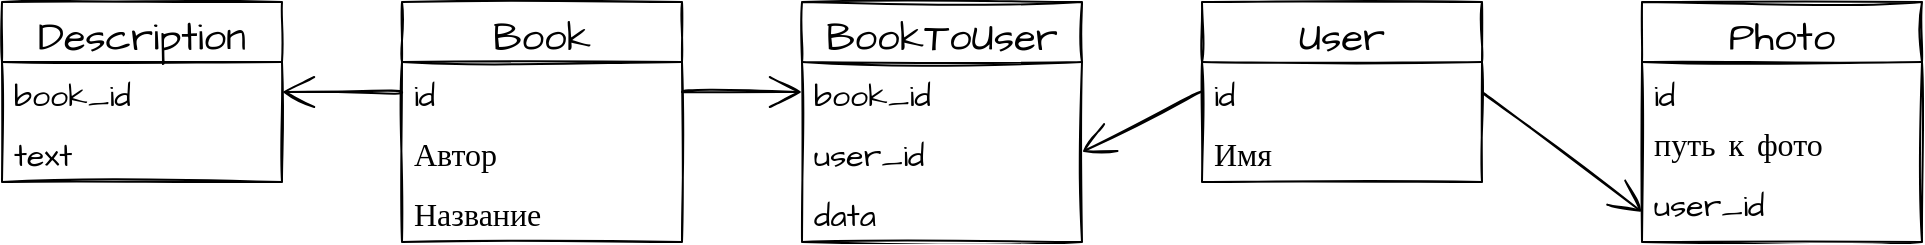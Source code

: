 <mxfile version="15.8.2" type="github">
  <diagram id="fMgb3sTO40ql7eYAFg2h" name="Page-1">
    <mxGraphModel dx="2159" dy="621" grid="1" gridSize="10" guides="1" tooltips="1" connect="1" arrows="1" fold="1" page="1" pageScale="1" pageWidth="827" pageHeight="1169" background="#ffffff" math="0" shadow="0">
      <root>
        <mxCell id="0" />
        <mxCell id="1" parent="0" />
        <mxCell id="kZ642-TsSnFRWq3B40WX-31" value="Book" style="swimlane;fontStyle=0;childLayout=stackLayout;horizontal=1;startSize=30;horizontalStack=0;resizeParent=1;resizeParentMax=0;resizeLast=0;collapsible=1;marginBottom=0;sketch=1;hachureGap=4;fontFamily=Architects Daughter;fontSource=https%3A%2F%2Ffonts.googleapis.com%2Fcss%3Ffamily%3DArchitects%2BDaughter;fontSize=20;" vertex="1" parent="1">
          <mxGeometry x="180" y="40" width="140" height="120" as="geometry" />
        </mxCell>
        <mxCell id="kZ642-TsSnFRWq3B40WX-32" value="id" style="text;strokeColor=none;fillColor=none;align=left;verticalAlign=middle;spacingLeft=4;spacingRight=4;overflow=hidden;points=[[0,0.5],[1,0.5]];portConstraint=eastwest;rotatable=0;fontSize=16;sketch=1;hachureGap=4;fontFamily=Architects Daughter;fontSource=https%3A%2F%2Ffonts.googleapis.com%2Fcss%3Ffamily%3DArchitects%2BDaughter;" vertex="1" parent="kZ642-TsSnFRWq3B40WX-31">
          <mxGeometry y="30" width="140" height="30" as="geometry" />
        </mxCell>
        <mxCell id="kZ642-TsSnFRWq3B40WX-33" value="Автор" style="text;strokeColor=none;fillColor=none;align=left;verticalAlign=middle;spacingLeft=4;spacingRight=4;overflow=hidden;points=[[0,0.5],[1,0.5]];portConstraint=eastwest;rotatable=0;fontSize=16;sketch=1;hachureGap=4;fontFamily=Architects Daughter;fontSource=https%3A%2F%2Ffonts.googleapis.com%2Fcss%3Ffamily%3DArchitects%2BDaughter;" vertex="1" parent="kZ642-TsSnFRWq3B40WX-31">
          <mxGeometry y="60" width="140" height="30" as="geometry" />
        </mxCell>
        <mxCell id="kZ642-TsSnFRWq3B40WX-34" value="Название" style="text;strokeColor=none;fillColor=none;align=left;verticalAlign=middle;spacingLeft=4;spacingRight=4;overflow=hidden;points=[[0,0.5],[1,0.5]];portConstraint=eastwest;rotatable=0;fontSize=16;sketch=1;hachureGap=4;fontFamily=Architects Daughter;fontSource=https%3A%2F%2Ffonts.googleapis.com%2Fcss%3Ffamily%3DArchitects%2BDaughter;" vertex="1" parent="kZ642-TsSnFRWq3B40WX-31">
          <mxGeometry y="90" width="140" height="30" as="geometry" />
        </mxCell>
        <mxCell id="kZ642-TsSnFRWq3B40WX-35" value="User" style="swimlane;fontStyle=0;childLayout=stackLayout;horizontal=1;startSize=30;horizontalStack=0;resizeParent=1;resizeParentMax=0;resizeLast=0;collapsible=1;marginBottom=0;sketch=1;hachureGap=4;fontFamily=Architects Daughter;fontSource=https%3A%2F%2Ffonts.googleapis.com%2Fcss%3Ffamily%3DArchitects%2BDaughter;fontSize=20;" vertex="1" parent="1">
          <mxGeometry x="580" y="40" width="140" height="90" as="geometry" />
        </mxCell>
        <mxCell id="kZ642-TsSnFRWq3B40WX-36" value="id" style="text;strokeColor=none;fillColor=none;align=left;verticalAlign=middle;spacingLeft=4;spacingRight=4;overflow=hidden;points=[[0,0.5],[1,0.5]];portConstraint=eastwest;rotatable=0;fontSize=16;sketch=1;hachureGap=4;fontFamily=Architects Daughter;fontSource=https%3A%2F%2Ffonts.googleapis.com%2Fcss%3Ffamily%3DArchitects%2BDaughter;" vertex="1" parent="kZ642-TsSnFRWq3B40WX-35">
          <mxGeometry y="30" width="140" height="30" as="geometry" />
        </mxCell>
        <mxCell id="kZ642-TsSnFRWq3B40WX-37" value="Имя" style="text;strokeColor=none;fillColor=none;align=left;verticalAlign=middle;spacingLeft=4;spacingRight=4;overflow=hidden;points=[[0,0.5],[1,0.5]];portConstraint=eastwest;rotatable=0;fontSize=16;sketch=1;hachureGap=4;fontFamily=Architects Daughter;fontSource=https%3A%2F%2Ffonts.googleapis.com%2Fcss%3Ffamily%3DArchitects%2BDaughter;" vertex="1" parent="kZ642-TsSnFRWq3B40WX-35">
          <mxGeometry y="60" width="140" height="30" as="geometry" />
        </mxCell>
        <mxCell id="kZ642-TsSnFRWq3B40WX-39" value="BookToUser" style="swimlane;fontStyle=0;childLayout=stackLayout;horizontal=1;startSize=30;horizontalStack=0;resizeParent=1;resizeParentMax=0;resizeLast=0;collapsible=1;marginBottom=0;sketch=1;hachureGap=4;fontFamily=Architects Daughter;fontSource=https%3A%2F%2Ffonts.googleapis.com%2Fcss%3Ffamily%3DArchitects%2BDaughter;fontSize=20;" vertex="1" parent="1">
          <mxGeometry x="380" y="40" width="140" height="120" as="geometry" />
        </mxCell>
        <mxCell id="kZ642-TsSnFRWq3B40WX-40" value="book_id" style="text;strokeColor=none;fillColor=none;align=left;verticalAlign=middle;spacingLeft=4;spacingRight=4;overflow=hidden;points=[[0,0.5],[1,0.5]];portConstraint=eastwest;rotatable=0;fontSize=16;sketch=1;hachureGap=4;fontFamily=Architects Daughter;fontSource=https%3A%2F%2Ffonts.googleapis.com%2Fcss%3Ffamily%3DArchitects%2BDaughter;" vertex="1" parent="kZ642-TsSnFRWq3B40WX-39">
          <mxGeometry y="30" width="140" height="30" as="geometry" />
        </mxCell>
        <mxCell id="kZ642-TsSnFRWq3B40WX-41" value="user_id" style="text;strokeColor=none;fillColor=none;align=left;verticalAlign=middle;spacingLeft=4;spacingRight=4;overflow=hidden;points=[[0,0.5],[1,0.5]];portConstraint=eastwest;rotatable=0;fontSize=16;sketch=1;hachureGap=4;fontFamily=Architects Daughter;fontSource=https%3A%2F%2Ffonts.googleapis.com%2Fcss%3Ffamily%3DArchitects%2BDaughter;" vertex="1" parent="kZ642-TsSnFRWq3B40WX-39">
          <mxGeometry y="60" width="140" height="30" as="geometry" />
        </mxCell>
        <mxCell id="kZ642-TsSnFRWq3B40WX-42" value="data" style="text;strokeColor=none;fillColor=none;align=left;verticalAlign=middle;spacingLeft=4;spacingRight=4;overflow=hidden;points=[[0,0.5],[1,0.5]];portConstraint=eastwest;rotatable=0;fontSize=16;sketch=1;hachureGap=4;fontFamily=Architects Daughter;fontSource=https%3A%2F%2Ffonts.googleapis.com%2Fcss%3Ffamily%3DArchitects%2BDaughter;" vertex="1" parent="kZ642-TsSnFRWq3B40WX-39">
          <mxGeometry y="90" width="140" height="30" as="geometry" />
        </mxCell>
        <mxCell id="kZ642-TsSnFRWq3B40WX-45" style="edgeStyle=none;curved=1;rounded=0;sketch=1;hachureGap=4;orthogonalLoop=1;jettySize=auto;html=1;exitX=1;exitY=0.5;exitDx=0;exitDy=0;entryX=0;entryY=0.5;entryDx=0;entryDy=0;fontFamily=Architects Daughter;fontSource=https%3A%2F%2Ffonts.googleapis.com%2Fcss%3Ffamily%3DArchitects%2BDaughter;fontSize=16;endArrow=open;startSize=14;endSize=14;sourcePerimeterSpacing=8;targetPerimeterSpacing=8;" edge="1" parent="1" source="kZ642-TsSnFRWq3B40WX-32" target="kZ642-TsSnFRWq3B40WX-40">
          <mxGeometry relative="1" as="geometry" />
        </mxCell>
        <mxCell id="kZ642-TsSnFRWq3B40WX-46" style="edgeStyle=none;curved=1;rounded=0;sketch=1;hachureGap=4;orthogonalLoop=1;jettySize=auto;html=1;exitX=0;exitY=0.5;exitDx=0;exitDy=0;entryX=1;entryY=0.5;entryDx=0;entryDy=0;fontFamily=Architects Daughter;fontSource=https%3A%2F%2Ffonts.googleapis.com%2Fcss%3Ffamily%3DArchitects%2BDaughter;fontSize=16;endArrow=open;startSize=14;endSize=14;sourcePerimeterSpacing=8;targetPerimeterSpacing=8;" edge="1" parent="1" source="kZ642-TsSnFRWq3B40WX-36" target="kZ642-TsSnFRWq3B40WX-41">
          <mxGeometry relative="1" as="geometry">
            <Array as="points" />
          </mxGeometry>
        </mxCell>
        <mxCell id="kZ642-TsSnFRWq3B40WX-47" value="Photo" style="swimlane;fontStyle=0;childLayout=stackLayout;horizontal=1;startSize=30;horizontalStack=0;resizeParent=1;resizeParentMax=0;resizeLast=0;collapsible=1;marginBottom=0;sketch=1;hachureGap=4;fontFamily=Architects Daughter;fontSource=https%3A%2F%2Ffonts.googleapis.com%2Fcss%3Ffamily%3DArchitects%2BDaughter;fontSize=20;" vertex="1" parent="1">
          <mxGeometry x="800" y="40" width="140" height="120" as="geometry" />
        </mxCell>
        <mxCell id="kZ642-TsSnFRWq3B40WX-48" value="id" style="text;strokeColor=none;fillColor=none;align=left;verticalAlign=middle;spacingLeft=4;spacingRight=4;overflow=hidden;points=[[0,0.5],[1,0.5]];portConstraint=eastwest;rotatable=0;fontSize=16;sketch=1;hachureGap=4;fontFamily=Architects Daughter;fontSource=https%3A%2F%2Ffonts.googleapis.com%2Fcss%3Ffamily%3DArchitects%2BDaughter;" vertex="1" parent="kZ642-TsSnFRWq3B40WX-47">
          <mxGeometry y="30" width="140" height="30" as="geometry" />
        </mxCell>
        <mxCell id="kZ642-TsSnFRWq3B40WX-49" value="путь к фото&#xa;" style="text;strokeColor=none;fillColor=none;align=left;verticalAlign=middle;spacingLeft=4;spacingRight=4;overflow=hidden;points=[[0,0.5],[1,0.5]];portConstraint=eastwest;rotatable=0;fontSize=16;sketch=1;hachureGap=4;fontFamily=Architects Daughter;fontSource=https%3A%2F%2Ffonts.googleapis.com%2Fcss%3Ffamily%3DArchitects%2BDaughter;" vertex="1" parent="kZ642-TsSnFRWq3B40WX-47">
          <mxGeometry y="60" width="140" height="30" as="geometry" />
        </mxCell>
        <mxCell id="kZ642-TsSnFRWq3B40WX-50" value="user_id&#xa;" style="text;strokeColor=none;fillColor=none;align=left;verticalAlign=middle;spacingLeft=4;spacingRight=4;overflow=hidden;points=[[0,0.5],[1,0.5]];portConstraint=eastwest;rotatable=0;fontSize=16;sketch=1;hachureGap=4;fontFamily=Architects Daughter;fontSource=https%3A%2F%2Ffonts.googleapis.com%2Fcss%3Ffamily%3DArchitects%2BDaughter;" vertex="1" parent="kZ642-TsSnFRWq3B40WX-47">
          <mxGeometry y="90" width="140" height="30" as="geometry" />
        </mxCell>
        <mxCell id="kZ642-TsSnFRWq3B40WX-55" style="edgeStyle=none;curved=1;rounded=0;sketch=1;hachureGap=4;orthogonalLoop=1;jettySize=auto;html=1;exitX=1;exitY=0.5;exitDx=0;exitDy=0;entryX=0;entryY=0.5;entryDx=0;entryDy=0;fontFamily=Architects Daughter;fontSource=https%3A%2F%2Ffonts.googleapis.com%2Fcss%3Ffamily%3DArchitects%2BDaughter;fontSize=16;endArrow=open;startSize=14;endSize=14;sourcePerimeterSpacing=8;targetPerimeterSpacing=8;" edge="1" parent="1" source="kZ642-TsSnFRWq3B40WX-36" target="kZ642-TsSnFRWq3B40WX-50">
          <mxGeometry relative="1" as="geometry" />
        </mxCell>
        <mxCell id="kZ642-TsSnFRWq3B40WX-57" value="Description" style="swimlane;fontStyle=0;childLayout=stackLayout;horizontal=1;startSize=30;horizontalStack=0;resizeParent=1;resizeParentMax=0;resizeLast=0;collapsible=1;marginBottom=0;sketch=1;hachureGap=4;fontFamily=Architects Daughter;fontSource=https%3A%2F%2Ffonts.googleapis.com%2Fcss%3Ffamily%3DArchitects%2BDaughter;fontSize=20;" vertex="1" parent="1">
          <mxGeometry x="-20" y="40" width="140" height="90" as="geometry" />
        </mxCell>
        <mxCell id="kZ642-TsSnFRWq3B40WX-59" value="book_id" style="text;strokeColor=none;fillColor=none;align=left;verticalAlign=middle;spacingLeft=4;spacingRight=4;overflow=hidden;points=[[0,0.5],[1,0.5]];portConstraint=eastwest;rotatable=0;fontSize=16;sketch=1;hachureGap=4;fontFamily=Architects Daughter;fontSource=https%3A%2F%2Ffonts.googleapis.com%2Fcss%3Ffamily%3DArchitects%2BDaughter;" vertex="1" parent="kZ642-TsSnFRWq3B40WX-57">
          <mxGeometry y="30" width="140" height="30" as="geometry" />
        </mxCell>
        <mxCell id="kZ642-TsSnFRWq3B40WX-60" value="text" style="text;strokeColor=none;fillColor=none;align=left;verticalAlign=middle;spacingLeft=4;spacingRight=4;overflow=hidden;points=[[0,0.5],[1,0.5]];portConstraint=eastwest;rotatable=0;fontSize=16;sketch=1;hachureGap=4;fontFamily=Architects Daughter;fontSource=https%3A%2F%2Ffonts.googleapis.com%2Fcss%3Ffamily%3DArchitects%2BDaughter;" vertex="1" parent="kZ642-TsSnFRWq3B40WX-57">
          <mxGeometry y="60" width="140" height="30" as="geometry" />
        </mxCell>
        <mxCell id="kZ642-TsSnFRWq3B40WX-61" style="edgeStyle=none;curved=1;rounded=0;sketch=1;hachureGap=4;orthogonalLoop=1;jettySize=auto;html=1;exitX=0;exitY=0.5;exitDx=0;exitDy=0;fontFamily=Architects Daughter;fontSource=https%3A%2F%2Ffonts.googleapis.com%2Fcss%3Ffamily%3DArchitects%2BDaughter;fontSize=16;endArrow=open;startSize=14;endSize=14;sourcePerimeterSpacing=8;targetPerimeterSpacing=8;entryX=1;entryY=0.5;entryDx=0;entryDy=0;" edge="1" parent="1" source="kZ642-TsSnFRWq3B40WX-32" target="kZ642-TsSnFRWq3B40WX-59">
          <mxGeometry relative="1" as="geometry">
            <mxPoint x="40" y="110" as="targetPoint" />
          </mxGeometry>
        </mxCell>
      </root>
    </mxGraphModel>
  </diagram>
</mxfile>
